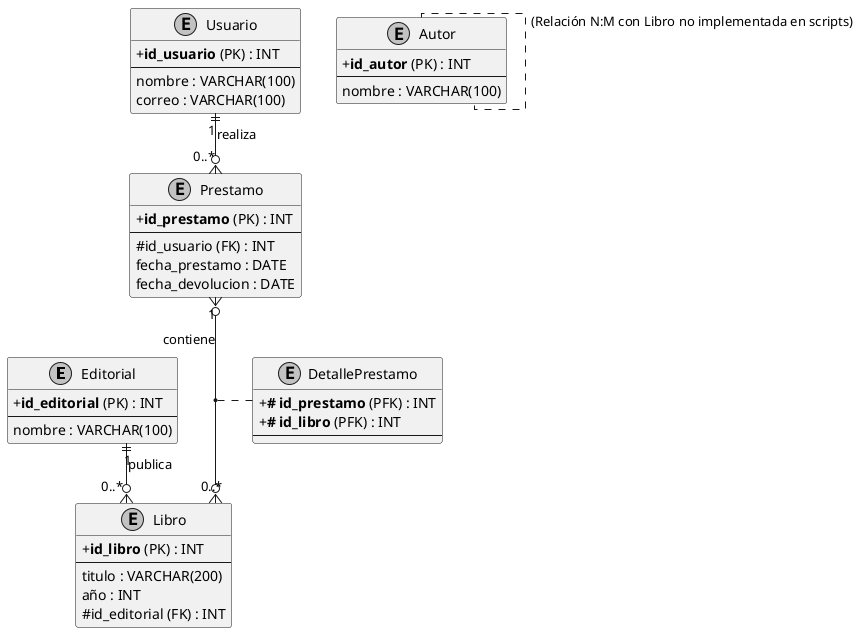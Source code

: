 @startuml
' Configuración de estilo
skinparam linetype ortho
skinparam monochrome true
skinparam shadowing false
skinparam classAttributeIconSize 0

' --- ENTIDADES PRINCIPALES ---

entity "Editorial" as Editorial {
  + **id_editorial** (PK) : INT
  --
  nombre : VARCHAR(100)
}

entity "Autor" as Autor {
  + **id_autor** (PK) : INT
  --
  nombre : VARCHAR(100)
}

entity "Libro" as Libro {
  + **id_libro** (PK) : INT
  --
  titulo : VARCHAR(200)
  año : INT
  # id_editorial (FK) : INT
}

entity "Usuario" as Usuario {
  + **id_usuario** (PK) : INT
  --
  nombre : VARCHAR(100)
  correo : VARCHAR(100)
}

entity "Prestamo" as Prestamo {
  + **id_prestamo** (PK) : INT
  --
  # id_usuario (FK) : INT
  fecha_prestamo : DATE
  fecha_devolucion : DATE
}

' --- ENTIDAD ASOCIATIVA (Relación N:M) ---

entity "DetallePrestamo" as DetallePrestamo {
  + **# id_prestamo** (PFK) : INT
  + **# id_libro** (PFK) : INT
  --
}

' --- RELACIONES ---

' 1 Editorial tiene 0..* Libros
Editorial "1" ||--o{ "0..*" Libro : "publica"

' 1 Usuario realiza 0..* Préstamos
Usuario "1" ||--o{ "0..*" Prestamo : "realiza"

' La relación N:M entre Préstamo y Libro
' se resuelve con DetallePrestamo
Prestamo "1" }o--o{ "0..*" Libro : "contiene"
(Prestamo, Libro) . DetallePrestamo

' Nota: La entidad "Autor" está definida en los scripts, 
' pero la relación N:M con Libro (mencionada en la sección 2)
' no fue implementada en las tablas de la sección 3.
Autor .. "Autor" : (Relación N:M con Libro no implementada en scripts)

@enduml